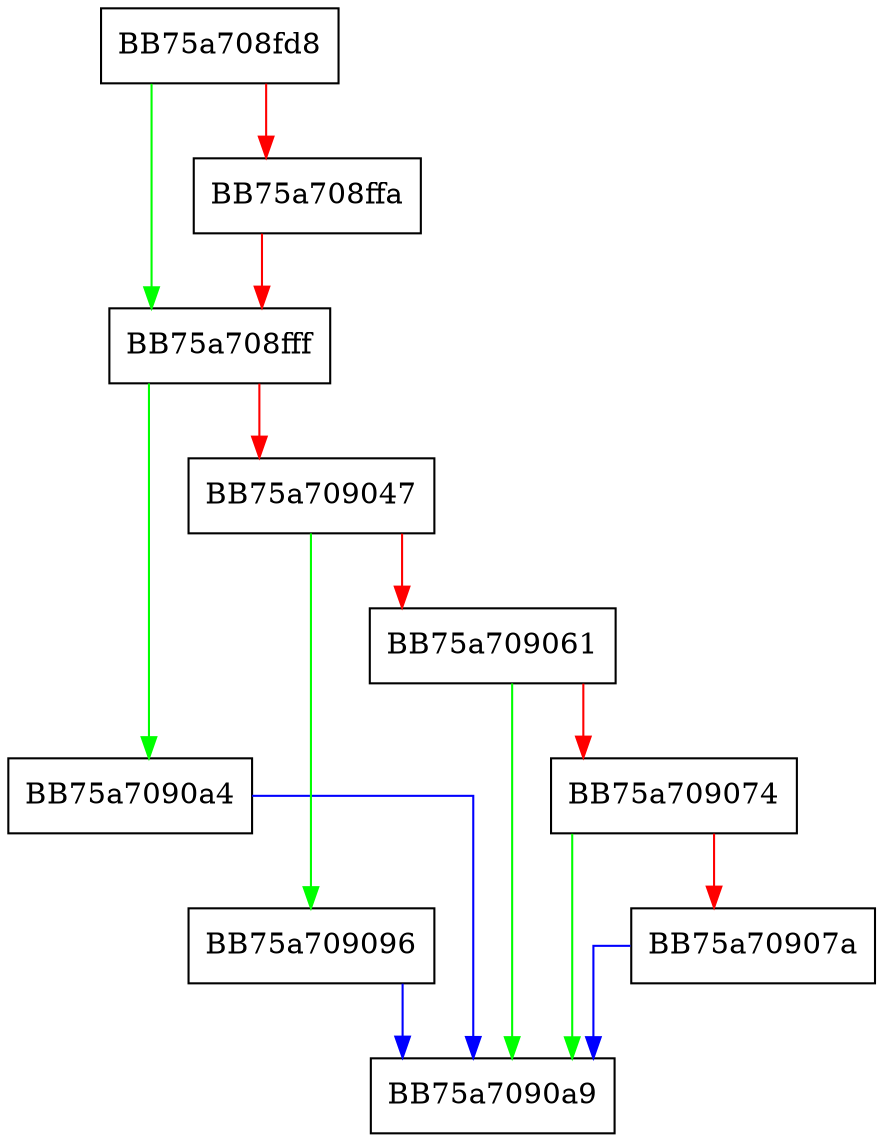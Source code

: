 digraph MountWithFilter {
  node [shape="box"];
  graph [splines=ortho];
  BB75a708fd8 -> BB75a708fff [color="green"];
  BB75a708fd8 -> BB75a708ffa [color="red"];
  BB75a708ffa -> BB75a708fff [color="red"];
  BB75a708fff -> BB75a7090a4 [color="green"];
  BB75a708fff -> BB75a709047 [color="red"];
  BB75a709047 -> BB75a709096 [color="green"];
  BB75a709047 -> BB75a709061 [color="red"];
  BB75a709061 -> BB75a7090a9 [color="green"];
  BB75a709061 -> BB75a709074 [color="red"];
  BB75a709074 -> BB75a7090a9 [color="green"];
  BB75a709074 -> BB75a70907a [color="red"];
  BB75a70907a -> BB75a7090a9 [color="blue"];
  BB75a709096 -> BB75a7090a9 [color="blue"];
  BB75a7090a4 -> BB75a7090a9 [color="blue"];
}